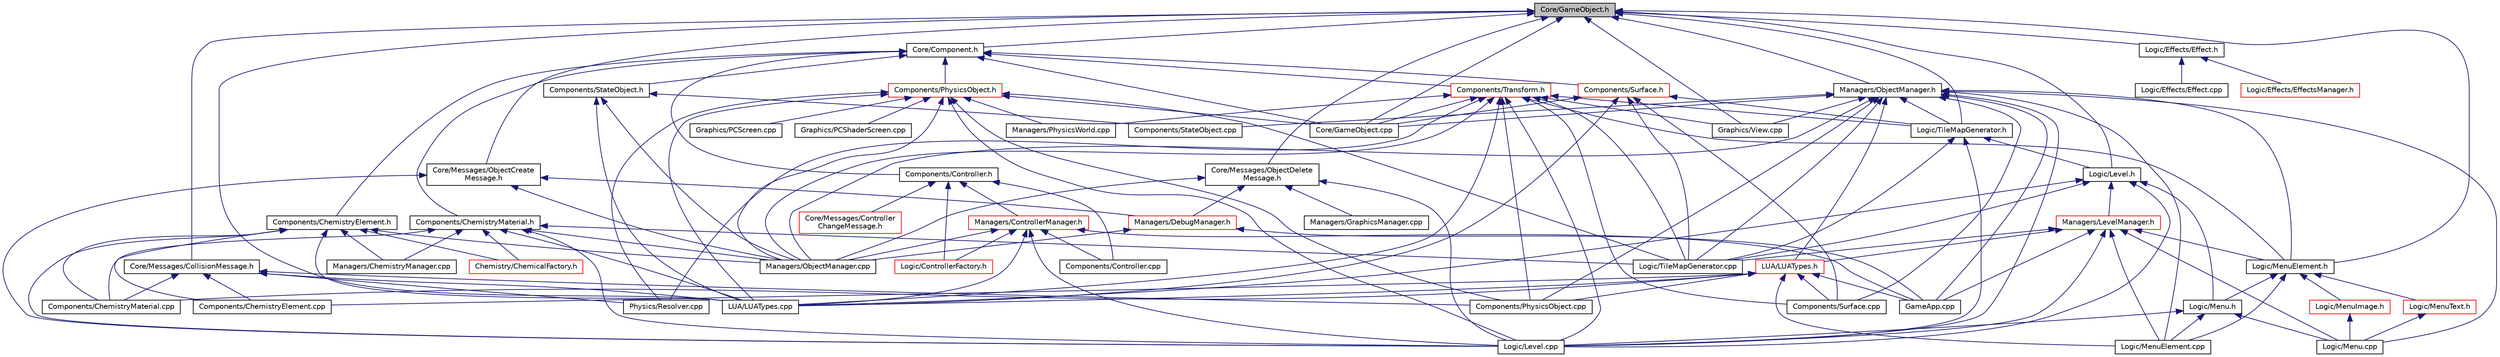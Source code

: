 digraph "Core/GameObject.h"
{
  edge [fontname="Helvetica",fontsize="10",labelfontname="Helvetica",labelfontsize="10"];
  node [fontname="Helvetica",fontsize="10",shape=record];
  Node1 [label="Core/GameObject.h",height=0.2,width=0.4,color="black", fillcolor="grey75", style="filled", fontcolor="black"];
  Node1 -> Node2 [dir="back",color="midnightblue",fontsize="10",style="solid",fontname="Helvetica"];
  Node2 [label="Core/Component.h",height=0.2,width=0.4,color="black", fillcolor="white", style="filled",URL="$Component_8h.html"];
  Node2 -> Node3 [dir="back",color="midnightblue",fontsize="10",style="solid",fontname="Helvetica"];
  Node3 [label="Components/ChemistryElement.h",height=0.2,width=0.4,color="black", fillcolor="white", style="filled",URL="$ChemistryElement_8h.html"];
  Node3 -> Node4 [dir="back",color="midnightblue",fontsize="10",style="solid",fontname="Helvetica"];
  Node4 [label="Chemistry/ChemicalFactory.h",height=0.2,width=0.4,color="red", fillcolor="white", style="filled",URL="$ChemicalFactory_8h.html"];
  Node3 -> Node5 [dir="back",color="midnightblue",fontsize="10",style="solid",fontname="Helvetica"];
  Node5 [label="Components/ChemistryElement.cpp",height=0.2,width=0.4,color="black", fillcolor="white", style="filled",URL="$ChemistryElement_8cpp.html"];
  Node3 -> Node6 [dir="back",color="midnightblue",fontsize="10",style="solid",fontname="Helvetica"];
  Node6 [label="Components/ChemistryMaterial.cpp",height=0.2,width=0.4,color="black", fillcolor="white", style="filled",URL="$ChemistryMaterial_8cpp.html"];
  Node3 -> Node7 [dir="back",color="midnightblue",fontsize="10",style="solid",fontname="Helvetica"];
  Node7 [label="Logic/Level.cpp",height=0.2,width=0.4,color="black", fillcolor="white", style="filled",URL="$Level_8cpp.html"];
  Node3 -> Node8 [dir="back",color="midnightblue",fontsize="10",style="solid",fontname="Helvetica"];
  Node8 [label="LUA/LUATypes.cpp",height=0.2,width=0.4,color="black", fillcolor="white", style="filled",URL="$LUATypes_8cpp.html"];
  Node3 -> Node9 [dir="back",color="midnightblue",fontsize="10",style="solid",fontname="Helvetica"];
  Node9 [label="Managers/ChemistryManager.cpp",height=0.2,width=0.4,color="black", fillcolor="white", style="filled",URL="$ChemistryManager_8cpp.html"];
  Node3 -> Node10 [dir="back",color="midnightblue",fontsize="10",style="solid",fontname="Helvetica"];
  Node10 [label="Managers/ObjectManager.cpp",height=0.2,width=0.4,color="black", fillcolor="white", style="filled",URL="$ObjectManager_8cpp.html"];
  Node2 -> Node11 [dir="back",color="midnightblue",fontsize="10",style="solid",fontname="Helvetica"];
  Node11 [label="Components/ChemistryMaterial.h",height=0.2,width=0.4,color="black", fillcolor="white", style="filled",URL="$ChemistryMaterial_8h.html"];
  Node11 -> Node4 [dir="back",color="midnightblue",fontsize="10",style="solid",fontname="Helvetica"];
  Node11 -> Node6 [dir="back",color="midnightblue",fontsize="10",style="solid",fontname="Helvetica"];
  Node11 -> Node7 [dir="back",color="midnightblue",fontsize="10",style="solid",fontname="Helvetica"];
  Node11 -> Node12 [dir="back",color="midnightblue",fontsize="10",style="solid",fontname="Helvetica"];
  Node12 [label="Logic/TileMapGenerator.cpp",height=0.2,width=0.4,color="black", fillcolor="white", style="filled",URL="$TileMapGenerator_8cpp.html"];
  Node11 -> Node8 [dir="back",color="midnightblue",fontsize="10",style="solid",fontname="Helvetica"];
  Node11 -> Node9 [dir="back",color="midnightblue",fontsize="10",style="solid",fontname="Helvetica"];
  Node11 -> Node10 [dir="back",color="midnightblue",fontsize="10",style="solid",fontname="Helvetica"];
  Node2 -> Node13 [dir="back",color="midnightblue",fontsize="10",style="solid",fontname="Helvetica"];
  Node13 [label="Components/Controller.h",height=0.2,width=0.4,color="black", fillcolor="white", style="filled",URL="$Controller_8h.html"];
  Node13 -> Node14 [dir="back",color="midnightblue",fontsize="10",style="solid",fontname="Helvetica"];
  Node14 [label="Components/Controller.cpp",height=0.2,width=0.4,color="black", fillcolor="white", style="filled",URL="$Controller_8cpp.html"];
  Node13 -> Node15 [dir="back",color="midnightblue",fontsize="10",style="solid",fontname="Helvetica"];
  Node15 [label="Core/Messages/Controller\lChangeMessage.h",height=0.2,width=0.4,color="red", fillcolor="white", style="filled",URL="$ControllerChangeMessage_8h.html"];
  Node13 -> Node16 [dir="back",color="midnightblue",fontsize="10",style="solid",fontname="Helvetica"];
  Node16 [label="Logic/ControllerFactory.h",height=0.2,width=0.4,color="red", fillcolor="white", style="filled",URL="$ControllerFactory_8h.html"];
  Node13 -> Node17 [dir="back",color="midnightblue",fontsize="10",style="solid",fontname="Helvetica"];
  Node17 [label="Managers/ControllerManager.h",height=0.2,width=0.4,color="red", fillcolor="white", style="filled",URL="$ControllerManager_8h.html"];
  Node17 -> Node14 [dir="back",color="midnightblue",fontsize="10",style="solid",fontname="Helvetica"];
  Node17 -> Node18 [dir="back",color="midnightblue",fontsize="10",style="solid",fontname="Helvetica"];
  Node18 [label="GameApp.cpp",height=0.2,width=0.4,color="black", fillcolor="white", style="filled",URL="$GameApp_8cpp.html"];
  Node17 -> Node16 [dir="back",color="midnightblue",fontsize="10",style="solid",fontname="Helvetica"];
  Node17 -> Node7 [dir="back",color="midnightblue",fontsize="10",style="solid",fontname="Helvetica"];
  Node17 -> Node8 [dir="back",color="midnightblue",fontsize="10",style="solid",fontname="Helvetica"];
  Node17 -> Node10 [dir="back",color="midnightblue",fontsize="10",style="solid",fontname="Helvetica"];
  Node2 -> Node19 [dir="back",color="midnightblue",fontsize="10",style="solid",fontname="Helvetica"];
  Node19 [label="Components/PhysicsObject.h",height=0.2,width=0.4,color="red", fillcolor="white", style="filled",URL="$PhysicsObject_8h.html"];
  Node19 -> Node20 [dir="back",color="midnightblue",fontsize="10",style="solid",fontname="Helvetica"];
  Node20 [label="Components/PhysicsObject.cpp",height=0.2,width=0.4,color="black", fillcolor="white", style="filled",URL="$PhysicsObject_8cpp.html"];
  Node19 -> Node21 [dir="back",color="midnightblue",fontsize="10",style="solid",fontname="Helvetica"];
  Node21 [label="Core/GameObject.cpp",height=0.2,width=0.4,color="black", fillcolor="white", style="filled",URL="$GameObject_8cpp.html"];
  Node19 -> Node22 [dir="back",color="midnightblue",fontsize="10",style="solid",fontname="Helvetica"];
  Node22 [label="Graphics/PCScreen.cpp",height=0.2,width=0.4,color="black", fillcolor="white", style="filled",URL="$PCScreen_8cpp.html"];
  Node19 -> Node23 [dir="back",color="midnightblue",fontsize="10",style="solid",fontname="Helvetica"];
  Node23 [label="Graphics/PCShaderScreen.cpp",height=0.2,width=0.4,color="black", fillcolor="white", style="filled",URL="$PCShaderScreen_8cpp.html"];
  Node19 -> Node7 [dir="back",color="midnightblue",fontsize="10",style="solid",fontname="Helvetica"];
  Node19 -> Node12 [dir="back",color="midnightblue",fontsize="10",style="solid",fontname="Helvetica"];
  Node19 -> Node8 [dir="back",color="midnightblue",fontsize="10",style="solid",fontname="Helvetica"];
  Node19 -> Node10 [dir="back",color="midnightblue",fontsize="10",style="solid",fontname="Helvetica"];
  Node19 -> Node24 [dir="back",color="midnightblue",fontsize="10",style="solid",fontname="Helvetica"];
  Node24 [label="Managers/PhysicsWorld.cpp",height=0.2,width=0.4,color="black", fillcolor="white", style="filled",URL="$PhysicsWorld_8cpp.html"];
  Node19 -> Node25 [dir="back",color="midnightblue",fontsize="10",style="solid",fontname="Helvetica"];
  Node25 [label="Physics/Resolver.cpp",height=0.2,width=0.4,color="black", fillcolor="white", style="filled",URL="$Resolver_8cpp.html"];
  Node2 -> Node26 [dir="back",color="midnightblue",fontsize="10",style="solid",fontname="Helvetica"];
  Node26 [label="Components/Transform.h",height=0.2,width=0.4,color="red", fillcolor="white", style="filled",URL="$Transform_8h.html"];
  Node26 -> Node20 [dir="back",color="midnightblue",fontsize="10",style="solid",fontname="Helvetica"];
  Node26 -> Node27 [dir="back",color="midnightblue",fontsize="10",style="solid",fontname="Helvetica"];
  Node27 [label="Components/Surface.cpp",height=0.2,width=0.4,color="black", fillcolor="white", style="filled",URL="$Surface_8cpp.html"];
  Node26 -> Node21 [dir="back",color="midnightblue",fontsize="10",style="solid",fontname="Helvetica"];
  Node26 -> Node28 [dir="back",color="midnightblue",fontsize="10",style="solid",fontname="Helvetica"];
  Node28 [label="Graphics/View.cpp",height=0.2,width=0.4,color="black", fillcolor="white", style="filled",URL="$View_8cpp.html"];
  Node26 -> Node29 [dir="back",color="midnightblue",fontsize="10",style="solid",fontname="Helvetica"];
  Node29 [label="Logic/TileMapGenerator.h",height=0.2,width=0.4,color="black", fillcolor="white", style="filled",URL="$TileMapGenerator_8h.html"];
  Node29 -> Node30 [dir="back",color="midnightblue",fontsize="10",style="solid",fontname="Helvetica"];
  Node30 [label="Logic/Level.h",height=0.2,width=0.4,color="black", fillcolor="white", style="filled",URL="$Level_8h.html"];
  Node30 -> Node7 [dir="back",color="midnightblue",fontsize="10",style="solid",fontname="Helvetica"];
  Node30 -> Node31 [dir="back",color="midnightblue",fontsize="10",style="solid",fontname="Helvetica"];
  Node31 [label="Logic/Menu.h",height=0.2,width=0.4,color="black", fillcolor="white", style="filled",URL="$Menu_8h.html"];
  Node31 -> Node7 [dir="back",color="midnightblue",fontsize="10",style="solid",fontname="Helvetica"];
  Node31 -> Node32 [dir="back",color="midnightblue",fontsize="10",style="solid",fontname="Helvetica"];
  Node32 [label="Logic/Menu.cpp",height=0.2,width=0.4,color="black", fillcolor="white", style="filled",URL="$Menu_8cpp.html"];
  Node31 -> Node33 [dir="back",color="midnightblue",fontsize="10",style="solid",fontname="Helvetica"];
  Node33 [label="Logic/MenuElement.cpp",height=0.2,width=0.4,color="black", fillcolor="white", style="filled",URL="$MenuElement_8cpp.html"];
  Node30 -> Node12 [dir="back",color="midnightblue",fontsize="10",style="solid",fontname="Helvetica"];
  Node30 -> Node34 [dir="back",color="midnightblue",fontsize="10",style="solid",fontname="Helvetica"];
  Node34 [label="Managers/LevelManager.h",height=0.2,width=0.4,color="red", fillcolor="white", style="filled",URL="$LevelManager_8h.html"];
  Node34 -> Node18 [dir="back",color="midnightblue",fontsize="10",style="solid",fontname="Helvetica"];
  Node34 -> Node7 [dir="back",color="midnightblue",fontsize="10",style="solid",fontname="Helvetica"];
  Node34 -> Node35 [dir="back",color="midnightblue",fontsize="10",style="solid",fontname="Helvetica"];
  Node35 [label="Logic/MenuElement.h",height=0.2,width=0.4,color="black", fillcolor="white", style="filled",URL="$MenuElement_8h.html"];
  Node35 -> Node31 [dir="back",color="midnightblue",fontsize="10",style="solid",fontname="Helvetica"];
  Node35 -> Node36 [dir="back",color="midnightblue",fontsize="10",style="solid",fontname="Helvetica"];
  Node36 [label="Logic/MenuImage.h",height=0.2,width=0.4,color="red", fillcolor="white", style="filled",URL="$MenuImage_8h.html"];
  Node36 -> Node32 [dir="back",color="midnightblue",fontsize="10",style="solid",fontname="Helvetica"];
  Node35 -> Node37 [dir="back",color="midnightblue",fontsize="10",style="solid",fontname="Helvetica"];
  Node37 [label="Logic/MenuText.h",height=0.2,width=0.4,color="red", fillcolor="white", style="filled",URL="$MenuText_8h.html"];
  Node37 -> Node32 [dir="back",color="midnightblue",fontsize="10",style="solid",fontname="Helvetica"];
  Node35 -> Node33 [dir="back",color="midnightblue",fontsize="10",style="solid",fontname="Helvetica"];
  Node34 -> Node32 [dir="back",color="midnightblue",fontsize="10",style="solid",fontname="Helvetica"];
  Node34 -> Node33 [dir="back",color="midnightblue",fontsize="10",style="solid",fontname="Helvetica"];
  Node34 -> Node12 [dir="back",color="midnightblue",fontsize="10",style="solid",fontname="Helvetica"];
  Node34 -> Node38 [dir="back",color="midnightblue",fontsize="10",style="solid",fontname="Helvetica"];
  Node38 [label="LUA/LUATypes.h",height=0.2,width=0.4,color="red", fillcolor="white", style="filled",URL="$LUATypes_8h.html"];
  Node38 -> Node5 [dir="back",color="midnightblue",fontsize="10",style="solid",fontname="Helvetica"];
  Node38 -> Node6 [dir="back",color="midnightblue",fontsize="10",style="solid",fontname="Helvetica"];
  Node38 -> Node20 [dir="back",color="midnightblue",fontsize="10",style="solid",fontname="Helvetica"];
  Node38 -> Node27 [dir="back",color="midnightblue",fontsize="10",style="solid",fontname="Helvetica"];
  Node38 -> Node18 [dir="back",color="midnightblue",fontsize="10",style="solid",fontname="Helvetica"];
  Node38 -> Node33 [dir="back",color="midnightblue",fontsize="10",style="solid",fontname="Helvetica"];
  Node38 -> Node8 [dir="back",color="midnightblue",fontsize="10",style="solid",fontname="Helvetica"];
  Node30 -> Node8 [dir="back",color="midnightblue",fontsize="10",style="solid",fontname="Helvetica"];
  Node29 -> Node7 [dir="back",color="midnightblue",fontsize="10",style="solid",fontname="Helvetica"];
  Node29 -> Node12 [dir="back",color="midnightblue",fontsize="10",style="solid",fontname="Helvetica"];
  Node26 -> Node7 [dir="back",color="midnightblue",fontsize="10",style="solid",fontname="Helvetica"];
  Node26 -> Node35 [dir="back",color="midnightblue",fontsize="10",style="solid",fontname="Helvetica"];
  Node26 -> Node12 [dir="back",color="midnightblue",fontsize="10",style="solid",fontname="Helvetica"];
  Node26 -> Node8 [dir="back",color="midnightblue",fontsize="10",style="solid",fontname="Helvetica"];
  Node26 -> Node10 [dir="back",color="midnightblue",fontsize="10",style="solid",fontname="Helvetica"];
  Node26 -> Node24 [dir="back",color="midnightblue",fontsize="10",style="solid",fontname="Helvetica"];
  Node26 -> Node25 [dir="back",color="midnightblue",fontsize="10",style="solid",fontname="Helvetica"];
  Node2 -> Node39 [dir="back",color="midnightblue",fontsize="10",style="solid",fontname="Helvetica"];
  Node39 [label="Components/StateObject.h",height=0.2,width=0.4,color="black", fillcolor="white", style="filled",URL="$StateObject_8h.html"];
  Node39 -> Node40 [dir="back",color="midnightblue",fontsize="10",style="solid",fontname="Helvetica"];
  Node40 [label="Components/StateObject.cpp",height=0.2,width=0.4,color="black", fillcolor="white", style="filled",URL="$StateObject_8cpp.html"];
  Node39 -> Node8 [dir="back",color="midnightblue",fontsize="10",style="solid",fontname="Helvetica"];
  Node39 -> Node10 [dir="back",color="midnightblue",fontsize="10",style="solid",fontname="Helvetica"];
  Node2 -> Node41 [dir="back",color="midnightblue",fontsize="10",style="solid",fontname="Helvetica"];
  Node41 [label="Components/Surface.h",height=0.2,width=0.4,color="red", fillcolor="white", style="filled",URL="$Surface_8h.html"];
  Node41 -> Node27 [dir="back",color="midnightblue",fontsize="10",style="solid",fontname="Helvetica"];
  Node41 -> Node21 [dir="back",color="midnightblue",fontsize="10",style="solid",fontname="Helvetica"];
  Node41 -> Node29 [dir="back",color="midnightblue",fontsize="10",style="solid",fontname="Helvetica"];
  Node41 -> Node12 [dir="back",color="midnightblue",fontsize="10",style="solid",fontname="Helvetica"];
  Node41 -> Node8 [dir="back",color="midnightblue",fontsize="10",style="solid",fontname="Helvetica"];
  Node2 -> Node21 [dir="back",color="midnightblue",fontsize="10",style="solid",fontname="Helvetica"];
  Node1 -> Node21 [dir="back",color="midnightblue",fontsize="10",style="solid",fontname="Helvetica"];
  Node1 -> Node42 [dir="back",color="midnightblue",fontsize="10",style="solid",fontname="Helvetica"];
  Node42 [label="Core/Messages/CollisionMessage.h",height=0.2,width=0.4,color="black", fillcolor="white", style="filled",URL="$CollisionMessage_8h.html"];
  Node42 -> Node5 [dir="back",color="midnightblue",fontsize="10",style="solid",fontname="Helvetica"];
  Node42 -> Node6 [dir="back",color="midnightblue",fontsize="10",style="solid",fontname="Helvetica"];
  Node42 -> Node20 [dir="back",color="midnightblue",fontsize="10",style="solid",fontname="Helvetica"];
  Node42 -> Node8 [dir="back",color="midnightblue",fontsize="10",style="solid",fontname="Helvetica"];
  Node42 -> Node25 [dir="back",color="midnightblue",fontsize="10",style="solid",fontname="Helvetica"];
  Node1 -> Node43 [dir="back",color="midnightblue",fontsize="10",style="solid",fontname="Helvetica"];
  Node43 [label="Core/Messages/ObjectCreate\lMessage.h",height=0.2,width=0.4,color="black", fillcolor="white", style="filled",URL="$ObjectCreateMessage_8h.html"];
  Node43 -> Node7 [dir="back",color="midnightblue",fontsize="10",style="solid",fontname="Helvetica"];
  Node43 -> Node44 [dir="back",color="midnightblue",fontsize="10",style="solid",fontname="Helvetica"];
  Node44 [label="Managers/DebugManager.h",height=0.2,width=0.4,color="red", fillcolor="white", style="filled",URL="$DebugManager_8h.html"];
  Node44 -> Node18 [dir="back",color="midnightblue",fontsize="10",style="solid",fontname="Helvetica"];
  Node44 -> Node10 [dir="back",color="midnightblue",fontsize="10",style="solid",fontname="Helvetica"];
  Node43 -> Node10 [dir="back",color="midnightblue",fontsize="10",style="solid",fontname="Helvetica"];
  Node1 -> Node45 [dir="back",color="midnightblue",fontsize="10",style="solid",fontname="Helvetica"];
  Node45 [label="Core/Messages/ObjectDelete\lMessage.h",height=0.2,width=0.4,color="black", fillcolor="white", style="filled",URL="$ObjectDeleteMessage_8h.html"];
  Node45 -> Node7 [dir="back",color="midnightblue",fontsize="10",style="solid",fontname="Helvetica"];
  Node45 -> Node44 [dir="back",color="midnightblue",fontsize="10",style="solid",fontname="Helvetica"];
  Node45 -> Node46 [dir="back",color="midnightblue",fontsize="10",style="solid",fontname="Helvetica"];
  Node46 [label="Managers/GraphicsManager.cpp",height=0.2,width=0.4,color="black", fillcolor="white", style="filled",URL="$GraphicsManager_8cpp.html"];
  Node45 -> Node10 [dir="back",color="midnightblue",fontsize="10",style="solid",fontname="Helvetica"];
  Node1 -> Node28 [dir="back",color="midnightblue",fontsize="10",style="solid",fontname="Helvetica"];
  Node1 -> Node47 [dir="back",color="midnightblue",fontsize="10",style="solid",fontname="Helvetica"];
  Node47 [label="Logic/Effects/Effect.h",height=0.2,width=0.4,color="black", fillcolor="white", style="filled",URL="$Effect_8h.html"];
  Node47 -> Node48 [dir="back",color="midnightblue",fontsize="10",style="solid",fontname="Helvetica"];
  Node48 [label="Logic/Effects/Effect.cpp",height=0.2,width=0.4,color="black", fillcolor="white", style="filled",URL="$Effect_8cpp.html"];
  Node47 -> Node49 [dir="back",color="midnightblue",fontsize="10",style="solid",fontname="Helvetica"];
  Node49 [label="Logic/Effects/EffectsManager.h",height=0.2,width=0.4,color="red", fillcolor="white", style="filled",URL="$EffectsManager_8h.html"];
  Node1 -> Node30 [dir="back",color="midnightblue",fontsize="10",style="solid",fontname="Helvetica"];
  Node1 -> Node29 [dir="back",color="midnightblue",fontsize="10",style="solid",fontname="Helvetica"];
  Node1 -> Node35 [dir="back",color="midnightblue",fontsize="10",style="solid",fontname="Helvetica"];
  Node1 -> Node50 [dir="back",color="midnightblue",fontsize="10",style="solid",fontname="Helvetica"];
  Node50 [label="Managers/ObjectManager.h",height=0.2,width=0.4,color="black", fillcolor="white", style="filled",URL="$ObjectManager_8h.html"];
  Node50 -> Node20 [dir="back",color="midnightblue",fontsize="10",style="solid",fontname="Helvetica"];
  Node50 -> Node40 [dir="back",color="midnightblue",fontsize="10",style="solid",fontname="Helvetica"];
  Node50 -> Node27 [dir="back",color="midnightblue",fontsize="10",style="solid",fontname="Helvetica"];
  Node50 -> Node21 [dir="back",color="midnightblue",fontsize="10",style="solid",fontname="Helvetica"];
  Node50 -> Node18 [dir="back",color="midnightblue",fontsize="10",style="solid",fontname="Helvetica"];
  Node50 -> Node28 [dir="back",color="midnightblue",fontsize="10",style="solid",fontname="Helvetica"];
  Node50 -> Node29 [dir="back",color="midnightblue",fontsize="10",style="solid",fontname="Helvetica"];
  Node50 -> Node7 [dir="back",color="midnightblue",fontsize="10",style="solid",fontname="Helvetica"];
  Node50 -> Node35 [dir="back",color="midnightblue",fontsize="10",style="solid",fontname="Helvetica"];
  Node50 -> Node32 [dir="back",color="midnightblue",fontsize="10",style="solid",fontname="Helvetica"];
  Node50 -> Node33 [dir="back",color="midnightblue",fontsize="10",style="solid",fontname="Helvetica"];
  Node50 -> Node12 [dir="back",color="midnightblue",fontsize="10",style="solid",fontname="Helvetica"];
  Node50 -> Node38 [dir="back",color="midnightblue",fontsize="10",style="solid",fontname="Helvetica"];
  Node50 -> Node10 [dir="back",color="midnightblue",fontsize="10",style="solid",fontname="Helvetica"];
  Node1 -> Node8 [dir="back",color="midnightblue",fontsize="10",style="solid",fontname="Helvetica"];
}
